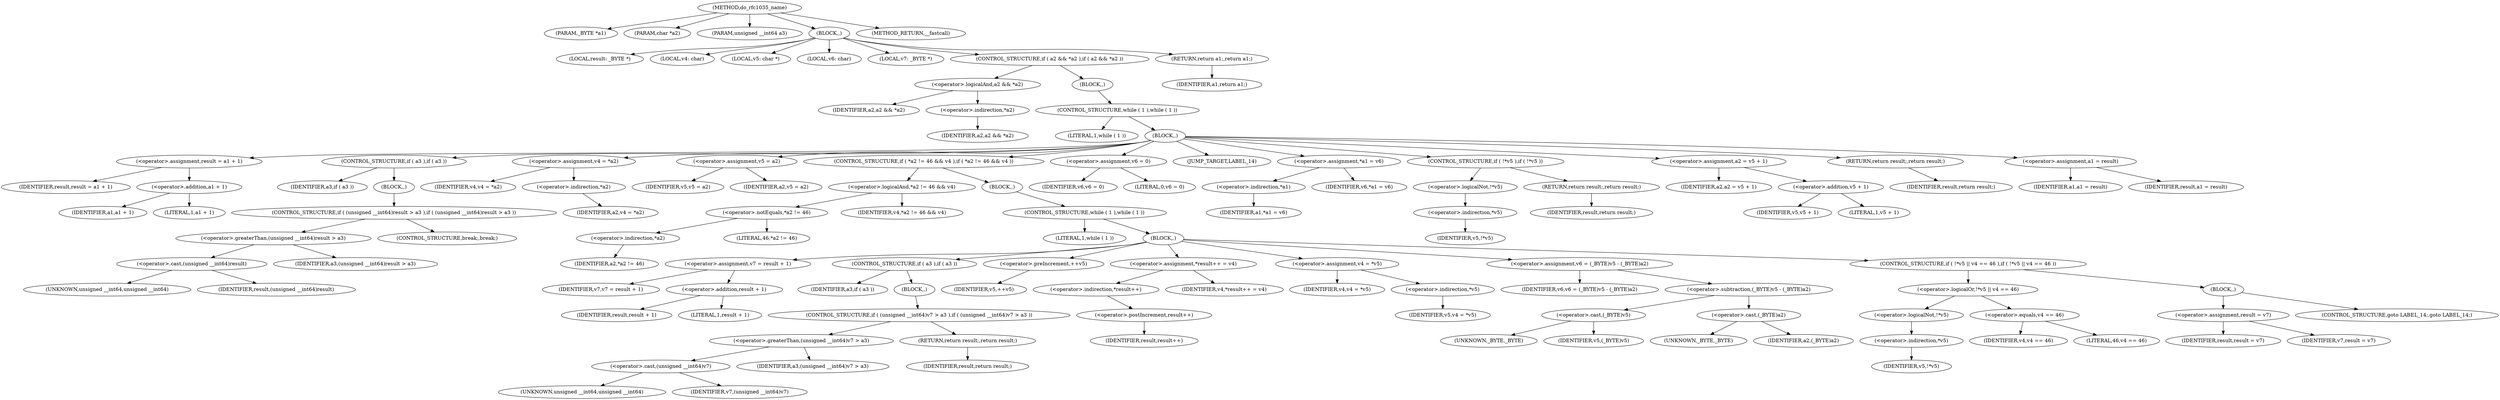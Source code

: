 digraph do_rfc1035_name {  
"1000106" [label = "(METHOD,do_rfc1035_name)" ]
"1000107" [label = "(PARAM,_BYTE *a1)" ]
"1000108" [label = "(PARAM,char *a2)" ]
"1000109" [label = "(PARAM,unsigned __int64 a3)" ]
"1000110" [label = "(BLOCK,,)" ]
"1000111" [label = "(LOCAL,result: _BYTE *)" ]
"1000112" [label = "(LOCAL,v4: char)" ]
"1000113" [label = "(LOCAL,v5: char *)" ]
"1000114" [label = "(LOCAL,v6: char)" ]
"1000115" [label = "(LOCAL,v7: _BYTE *)" ]
"1000116" [label = "(CONTROL_STRUCTURE,if ( a2 && *a2 ),if ( a2 && *a2 ))" ]
"1000117" [label = "(<operator>.logicalAnd,a2 && *a2)" ]
"1000118" [label = "(IDENTIFIER,a2,a2 && *a2)" ]
"1000119" [label = "(<operator>.indirection,*a2)" ]
"1000120" [label = "(IDENTIFIER,a2,a2 && *a2)" ]
"1000121" [label = "(BLOCK,,)" ]
"1000122" [label = "(CONTROL_STRUCTURE,while ( 1 ),while ( 1 ))" ]
"1000123" [label = "(LITERAL,1,while ( 1 ))" ]
"1000124" [label = "(BLOCK,,)" ]
"1000125" [label = "(<operator>.assignment,result = a1 + 1)" ]
"1000126" [label = "(IDENTIFIER,result,result = a1 + 1)" ]
"1000127" [label = "(<operator>.addition,a1 + 1)" ]
"1000128" [label = "(IDENTIFIER,a1,a1 + 1)" ]
"1000129" [label = "(LITERAL,1,a1 + 1)" ]
"1000130" [label = "(CONTROL_STRUCTURE,if ( a3 ),if ( a3 ))" ]
"1000131" [label = "(IDENTIFIER,a3,if ( a3 ))" ]
"1000132" [label = "(BLOCK,,)" ]
"1000133" [label = "(CONTROL_STRUCTURE,if ( (unsigned __int64)result > a3 ),if ( (unsigned __int64)result > a3 ))" ]
"1000134" [label = "(<operator>.greaterThan,(unsigned __int64)result > a3)" ]
"1000135" [label = "(<operator>.cast,(unsigned __int64)result)" ]
"1000136" [label = "(UNKNOWN,unsigned __int64,unsigned __int64)" ]
"1000137" [label = "(IDENTIFIER,result,(unsigned __int64)result)" ]
"1000138" [label = "(IDENTIFIER,a3,(unsigned __int64)result > a3)" ]
"1000139" [label = "(CONTROL_STRUCTURE,break;,break;)" ]
"1000140" [label = "(<operator>.assignment,v4 = *a2)" ]
"1000141" [label = "(IDENTIFIER,v4,v4 = *a2)" ]
"1000142" [label = "(<operator>.indirection,*a2)" ]
"1000143" [label = "(IDENTIFIER,a2,v4 = *a2)" ]
"1000144" [label = "(<operator>.assignment,v5 = a2)" ]
"1000145" [label = "(IDENTIFIER,v5,v5 = a2)" ]
"1000146" [label = "(IDENTIFIER,a2,v5 = a2)" ]
"1000147" [label = "(CONTROL_STRUCTURE,if ( *a2 != 46 && v4 ),if ( *a2 != 46 && v4 ))" ]
"1000148" [label = "(<operator>.logicalAnd,*a2 != 46 && v4)" ]
"1000149" [label = "(<operator>.notEquals,*a2 != 46)" ]
"1000150" [label = "(<operator>.indirection,*a2)" ]
"1000151" [label = "(IDENTIFIER,a2,*a2 != 46)" ]
"1000152" [label = "(LITERAL,46,*a2 != 46)" ]
"1000153" [label = "(IDENTIFIER,v4,*a2 != 46 && v4)" ]
"1000154" [label = "(BLOCK,,)" ]
"1000155" [label = "(CONTROL_STRUCTURE,while ( 1 ),while ( 1 ))" ]
"1000156" [label = "(LITERAL,1,while ( 1 ))" ]
"1000157" [label = "(BLOCK,,)" ]
"1000158" [label = "(<operator>.assignment,v7 = result + 1)" ]
"1000159" [label = "(IDENTIFIER,v7,v7 = result + 1)" ]
"1000160" [label = "(<operator>.addition,result + 1)" ]
"1000161" [label = "(IDENTIFIER,result,result + 1)" ]
"1000162" [label = "(LITERAL,1,result + 1)" ]
"1000163" [label = "(CONTROL_STRUCTURE,if ( a3 ),if ( a3 ))" ]
"1000164" [label = "(IDENTIFIER,a3,if ( a3 ))" ]
"1000165" [label = "(BLOCK,,)" ]
"1000166" [label = "(CONTROL_STRUCTURE,if ( (unsigned __int64)v7 > a3 ),if ( (unsigned __int64)v7 > a3 ))" ]
"1000167" [label = "(<operator>.greaterThan,(unsigned __int64)v7 > a3)" ]
"1000168" [label = "(<operator>.cast,(unsigned __int64)v7)" ]
"1000169" [label = "(UNKNOWN,unsigned __int64,unsigned __int64)" ]
"1000170" [label = "(IDENTIFIER,v7,(unsigned __int64)v7)" ]
"1000171" [label = "(IDENTIFIER,a3,(unsigned __int64)v7 > a3)" ]
"1000172" [label = "(RETURN,return result;,return result;)" ]
"1000173" [label = "(IDENTIFIER,result,return result;)" ]
"1000174" [label = "(<operator>.preIncrement,++v5)" ]
"1000175" [label = "(IDENTIFIER,v5,++v5)" ]
"1000176" [label = "(<operator>.assignment,*result++ = v4)" ]
"1000177" [label = "(<operator>.indirection,*result++)" ]
"1000178" [label = "(<operator>.postIncrement,result++)" ]
"1000179" [label = "(IDENTIFIER,result,result++)" ]
"1000180" [label = "(IDENTIFIER,v4,*result++ = v4)" ]
"1000181" [label = "(<operator>.assignment,v4 = *v5)" ]
"1000182" [label = "(IDENTIFIER,v4,v4 = *v5)" ]
"1000183" [label = "(<operator>.indirection,*v5)" ]
"1000184" [label = "(IDENTIFIER,v5,v4 = *v5)" ]
"1000185" [label = "(<operator>.assignment,v6 = (_BYTE)v5 - (_BYTE)a2)" ]
"1000186" [label = "(IDENTIFIER,v6,v6 = (_BYTE)v5 - (_BYTE)a2)" ]
"1000187" [label = "(<operator>.subtraction,(_BYTE)v5 - (_BYTE)a2)" ]
"1000188" [label = "(<operator>.cast,(_BYTE)v5)" ]
"1000189" [label = "(UNKNOWN,_BYTE,_BYTE)" ]
"1000190" [label = "(IDENTIFIER,v5,(_BYTE)v5)" ]
"1000191" [label = "(<operator>.cast,(_BYTE)a2)" ]
"1000192" [label = "(UNKNOWN,_BYTE,_BYTE)" ]
"1000193" [label = "(IDENTIFIER,a2,(_BYTE)a2)" ]
"1000194" [label = "(CONTROL_STRUCTURE,if ( !*v5 || v4 == 46 ),if ( !*v5 || v4 == 46 ))" ]
"1000195" [label = "(<operator>.logicalOr,!*v5 || v4 == 46)" ]
"1000196" [label = "(<operator>.logicalNot,!*v5)" ]
"1000197" [label = "(<operator>.indirection,*v5)" ]
"1000198" [label = "(IDENTIFIER,v5,!*v5)" ]
"1000199" [label = "(<operator>.equals,v4 == 46)" ]
"1000200" [label = "(IDENTIFIER,v4,v4 == 46)" ]
"1000201" [label = "(LITERAL,46,v4 == 46)" ]
"1000202" [label = "(BLOCK,,)" ]
"1000203" [label = "(<operator>.assignment,result = v7)" ]
"1000204" [label = "(IDENTIFIER,result,result = v7)" ]
"1000205" [label = "(IDENTIFIER,v7,result = v7)" ]
"1000206" [label = "(CONTROL_STRUCTURE,goto LABEL_14;,goto LABEL_14;)" ]
"1000207" [label = "(<operator>.assignment,v6 = 0)" ]
"1000208" [label = "(IDENTIFIER,v6,v6 = 0)" ]
"1000209" [label = "(LITERAL,0,v6 = 0)" ]
"1000210" [label = "(JUMP_TARGET,LABEL_14)" ]
"1000211" [label = "(<operator>.assignment,*a1 = v6)" ]
"1000212" [label = "(<operator>.indirection,*a1)" ]
"1000213" [label = "(IDENTIFIER,a1,*a1 = v6)" ]
"1000214" [label = "(IDENTIFIER,v6,*a1 = v6)" ]
"1000215" [label = "(CONTROL_STRUCTURE,if ( !*v5 ),if ( !*v5 ))" ]
"1000216" [label = "(<operator>.logicalNot,!*v5)" ]
"1000217" [label = "(<operator>.indirection,*v5)" ]
"1000218" [label = "(IDENTIFIER,v5,!*v5)" ]
"1000219" [label = "(RETURN,return result;,return result;)" ]
"1000220" [label = "(IDENTIFIER,result,return result;)" ]
"1000221" [label = "(<operator>.assignment,a2 = v5 + 1)" ]
"1000222" [label = "(IDENTIFIER,a2,a2 = v5 + 1)" ]
"1000223" [label = "(<operator>.addition,v5 + 1)" ]
"1000224" [label = "(IDENTIFIER,v5,v5 + 1)" ]
"1000225" [label = "(LITERAL,1,v5 + 1)" ]
"1000226" [label = "(RETURN,return result;,return result;)" ]
"1000227" [label = "(IDENTIFIER,result,return result;)" ]
"1000228" [label = "(<operator>.assignment,a1 = result)" ]
"1000229" [label = "(IDENTIFIER,a1,a1 = result)" ]
"1000230" [label = "(IDENTIFIER,result,a1 = result)" ]
"1000231" [label = "(RETURN,return a1;,return a1;)" ]
"1000232" [label = "(IDENTIFIER,a1,return a1;)" ]
"1000233" [label = "(METHOD_RETURN,__fastcall)" ]
  "1000106" -> "1000107" 
  "1000106" -> "1000108" 
  "1000106" -> "1000109" 
  "1000106" -> "1000110" 
  "1000106" -> "1000233" 
  "1000110" -> "1000111" 
  "1000110" -> "1000112" 
  "1000110" -> "1000113" 
  "1000110" -> "1000114" 
  "1000110" -> "1000115" 
  "1000110" -> "1000116" 
  "1000110" -> "1000231" 
  "1000116" -> "1000117" 
  "1000116" -> "1000121" 
  "1000117" -> "1000118" 
  "1000117" -> "1000119" 
  "1000119" -> "1000120" 
  "1000121" -> "1000122" 
  "1000122" -> "1000123" 
  "1000122" -> "1000124" 
  "1000124" -> "1000125" 
  "1000124" -> "1000130" 
  "1000124" -> "1000140" 
  "1000124" -> "1000144" 
  "1000124" -> "1000147" 
  "1000124" -> "1000207" 
  "1000124" -> "1000210" 
  "1000124" -> "1000211" 
  "1000124" -> "1000215" 
  "1000124" -> "1000221" 
  "1000124" -> "1000226" 
  "1000124" -> "1000228" 
  "1000125" -> "1000126" 
  "1000125" -> "1000127" 
  "1000127" -> "1000128" 
  "1000127" -> "1000129" 
  "1000130" -> "1000131" 
  "1000130" -> "1000132" 
  "1000132" -> "1000133" 
  "1000133" -> "1000134" 
  "1000133" -> "1000139" 
  "1000134" -> "1000135" 
  "1000134" -> "1000138" 
  "1000135" -> "1000136" 
  "1000135" -> "1000137" 
  "1000140" -> "1000141" 
  "1000140" -> "1000142" 
  "1000142" -> "1000143" 
  "1000144" -> "1000145" 
  "1000144" -> "1000146" 
  "1000147" -> "1000148" 
  "1000147" -> "1000154" 
  "1000148" -> "1000149" 
  "1000148" -> "1000153" 
  "1000149" -> "1000150" 
  "1000149" -> "1000152" 
  "1000150" -> "1000151" 
  "1000154" -> "1000155" 
  "1000155" -> "1000156" 
  "1000155" -> "1000157" 
  "1000157" -> "1000158" 
  "1000157" -> "1000163" 
  "1000157" -> "1000174" 
  "1000157" -> "1000176" 
  "1000157" -> "1000181" 
  "1000157" -> "1000185" 
  "1000157" -> "1000194" 
  "1000158" -> "1000159" 
  "1000158" -> "1000160" 
  "1000160" -> "1000161" 
  "1000160" -> "1000162" 
  "1000163" -> "1000164" 
  "1000163" -> "1000165" 
  "1000165" -> "1000166" 
  "1000166" -> "1000167" 
  "1000166" -> "1000172" 
  "1000167" -> "1000168" 
  "1000167" -> "1000171" 
  "1000168" -> "1000169" 
  "1000168" -> "1000170" 
  "1000172" -> "1000173" 
  "1000174" -> "1000175" 
  "1000176" -> "1000177" 
  "1000176" -> "1000180" 
  "1000177" -> "1000178" 
  "1000178" -> "1000179" 
  "1000181" -> "1000182" 
  "1000181" -> "1000183" 
  "1000183" -> "1000184" 
  "1000185" -> "1000186" 
  "1000185" -> "1000187" 
  "1000187" -> "1000188" 
  "1000187" -> "1000191" 
  "1000188" -> "1000189" 
  "1000188" -> "1000190" 
  "1000191" -> "1000192" 
  "1000191" -> "1000193" 
  "1000194" -> "1000195" 
  "1000194" -> "1000202" 
  "1000195" -> "1000196" 
  "1000195" -> "1000199" 
  "1000196" -> "1000197" 
  "1000197" -> "1000198" 
  "1000199" -> "1000200" 
  "1000199" -> "1000201" 
  "1000202" -> "1000203" 
  "1000202" -> "1000206" 
  "1000203" -> "1000204" 
  "1000203" -> "1000205" 
  "1000207" -> "1000208" 
  "1000207" -> "1000209" 
  "1000211" -> "1000212" 
  "1000211" -> "1000214" 
  "1000212" -> "1000213" 
  "1000215" -> "1000216" 
  "1000215" -> "1000219" 
  "1000216" -> "1000217" 
  "1000217" -> "1000218" 
  "1000219" -> "1000220" 
  "1000221" -> "1000222" 
  "1000221" -> "1000223" 
  "1000223" -> "1000224" 
  "1000223" -> "1000225" 
  "1000226" -> "1000227" 
  "1000228" -> "1000229" 
  "1000228" -> "1000230" 
  "1000231" -> "1000232" 
}
